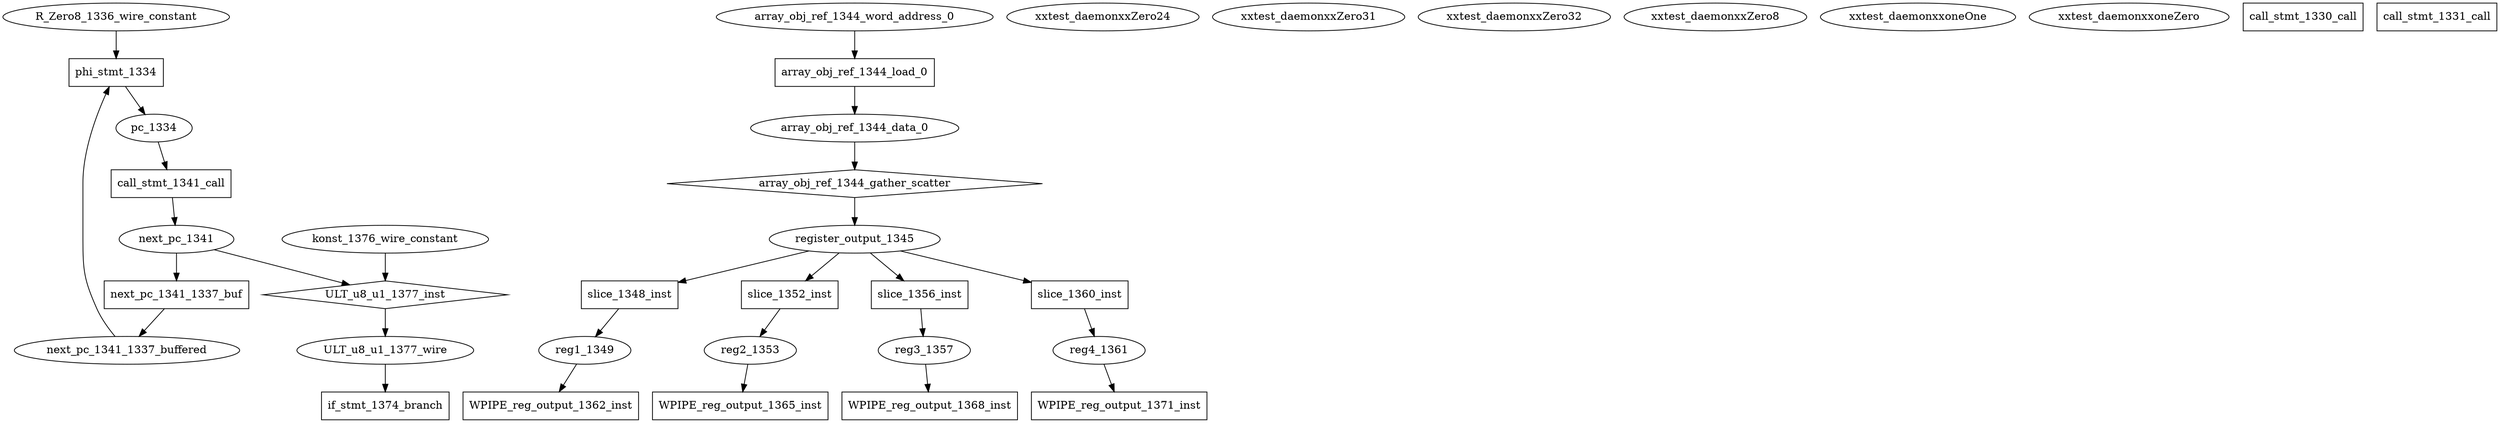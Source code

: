 digraph data_path {
  R_Zero8_1336_wire_constant [shape=ellipse];
  ULT_u8_u1_1377_wire [shape=ellipse];
  array_obj_ref_1344_data_0 [shape=ellipse];
  array_obj_ref_1344_word_address_0 [shape=ellipse];
  konst_1376_wire_constant [shape=ellipse];
  next_pc_1341 [shape=ellipse];
  next_pc_1341_1337_buffered [shape=ellipse];
  pc_1334 [shape=ellipse];
  reg1_1349 [shape=ellipse];
  reg2_1353 [shape=ellipse];
  reg3_1357 [shape=ellipse];
  reg4_1361 [shape=ellipse];
  register_output_1345 [shape=ellipse];
  xxtest_daemonxxZero24 [shape=ellipse];
  xxtest_daemonxxZero31 [shape=ellipse];
  xxtest_daemonxxZero32 [shape=ellipse];
  xxtest_daemonxxZero8 [shape=ellipse];
  xxtest_daemonxxoneOne [shape=ellipse];
  xxtest_daemonxxoneZero [shape=ellipse];
  ULT_u8_u1_1377_inst [shape=diamond];
next_pc_1341  -> ULT_u8_u1_1377_inst;
konst_1376_wire_constant  -> ULT_u8_u1_1377_inst;
ULT_u8_u1_1377_inst -> ULT_u8_u1_1377_wire;
  WPIPE_reg_output_1362_inst [shape=rectangle];
reg1_1349  -> WPIPE_reg_output_1362_inst;
  WPIPE_reg_output_1365_inst [shape=rectangle];
reg2_1353  -> WPIPE_reg_output_1365_inst;
  WPIPE_reg_output_1368_inst [shape=rectangle];
reg3_1357  -> WPIPE_reg_output_1368_inst;
  WPIPE_reg_output_1371_inst [shape=rectangle];
reg4_1361  -> WPIPE_reg_output_1371_inst;
  array_obj_ref_1344_gather_scatter [shape=diamond];
array_obj_ref_1344_data_0  -> array_obj_ref_1344_gather_scatter;
array_obj_ref_1344_gather_scatter -> register_output_1345;
  array_obj_ref_1344_load_0 [shape=rectangle];
array_obj_ref_1344_word_address_0  -> array_obj_ref_1344_load_0;
array_obj_ref_1344_load_0 -> array_obj_ref_1344_data_0;
  call_stmt_1330_call [shape=rectangle];
  call_stmt_1331_call [shape=rectangle];
  call_stmt_1341_call [shape=rectangle];
pc_1334  -> call_stmt_1341_call;
call_stmt_1341_call -> next_pc_1341;
  if_stmt_1374_branch [shape=rectangle];
ULT_u8_u1_1377_wire  -> if_stmt_1374_branch;
  next_pc_1341_1337_buf [shape=rectangle];
next_pc_1341  -> next_pc_1341_1337_buf;
next_pc_1341_1337_buf -> next_pc_1341_1337_buffered;
  phi_stmt_1334 [shape=rectangle];
R_Zero8_1336_wire_constant  -> phi_stmt_1334;
next_pc_1341_1337_buffered  -> phi_stmt_1334;
phi_stmt_1334 -> pc_1334;
  slice_1348_inst [shape=rectangle];
register_output_1345  -> slice_1348_inst;
slice_1348_inst -> reg1_1349;
  slice_1352_inst [shape=rectangle];
register_output_1345  -> slice_1352_inst;
slice_1352_inst -> reg2_1353;
  slice_1356_inst [shape=rectangle];
register_output_1345  -> slice_1356_inst;
slice_1356_inst -> reg3_1357;
  slice_1360_inst [shape=rectangle];
register_output_1345  -> slice_1360_inst;
slice_1360_inst -> reg4_1361;
}
